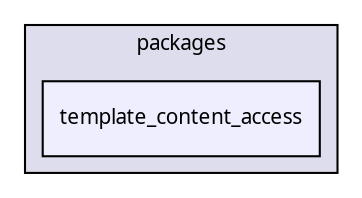 digraph "packages/page/packages/template_content/packages/template_content_access/" {
  compound=true
  node [ fontsize="10", fontname="FreeSans.ttf"];
  edge [ labelfontsize="10", labelfontname="FreeSans.ttf"];
  subgraph clusterdir_8206eb036fc30b979c49b8185156d353 {
    graph [ bgcolor="#ddddee", pencolor="black", label="packages" fontname="FreeSans.ttf", fontsize="10", URL="dir_8206eb036fc30b979c49b8185156d353.html"]
  dir_083f2b3e53d25f510a82868394158ea3 [shape=box, label="template_content_access", style="filled", fillcolor="#eeeeff", pencolor="black", URL="dir_083f2b3e53d25f510a82868394158ea3.html"];
  }
}
